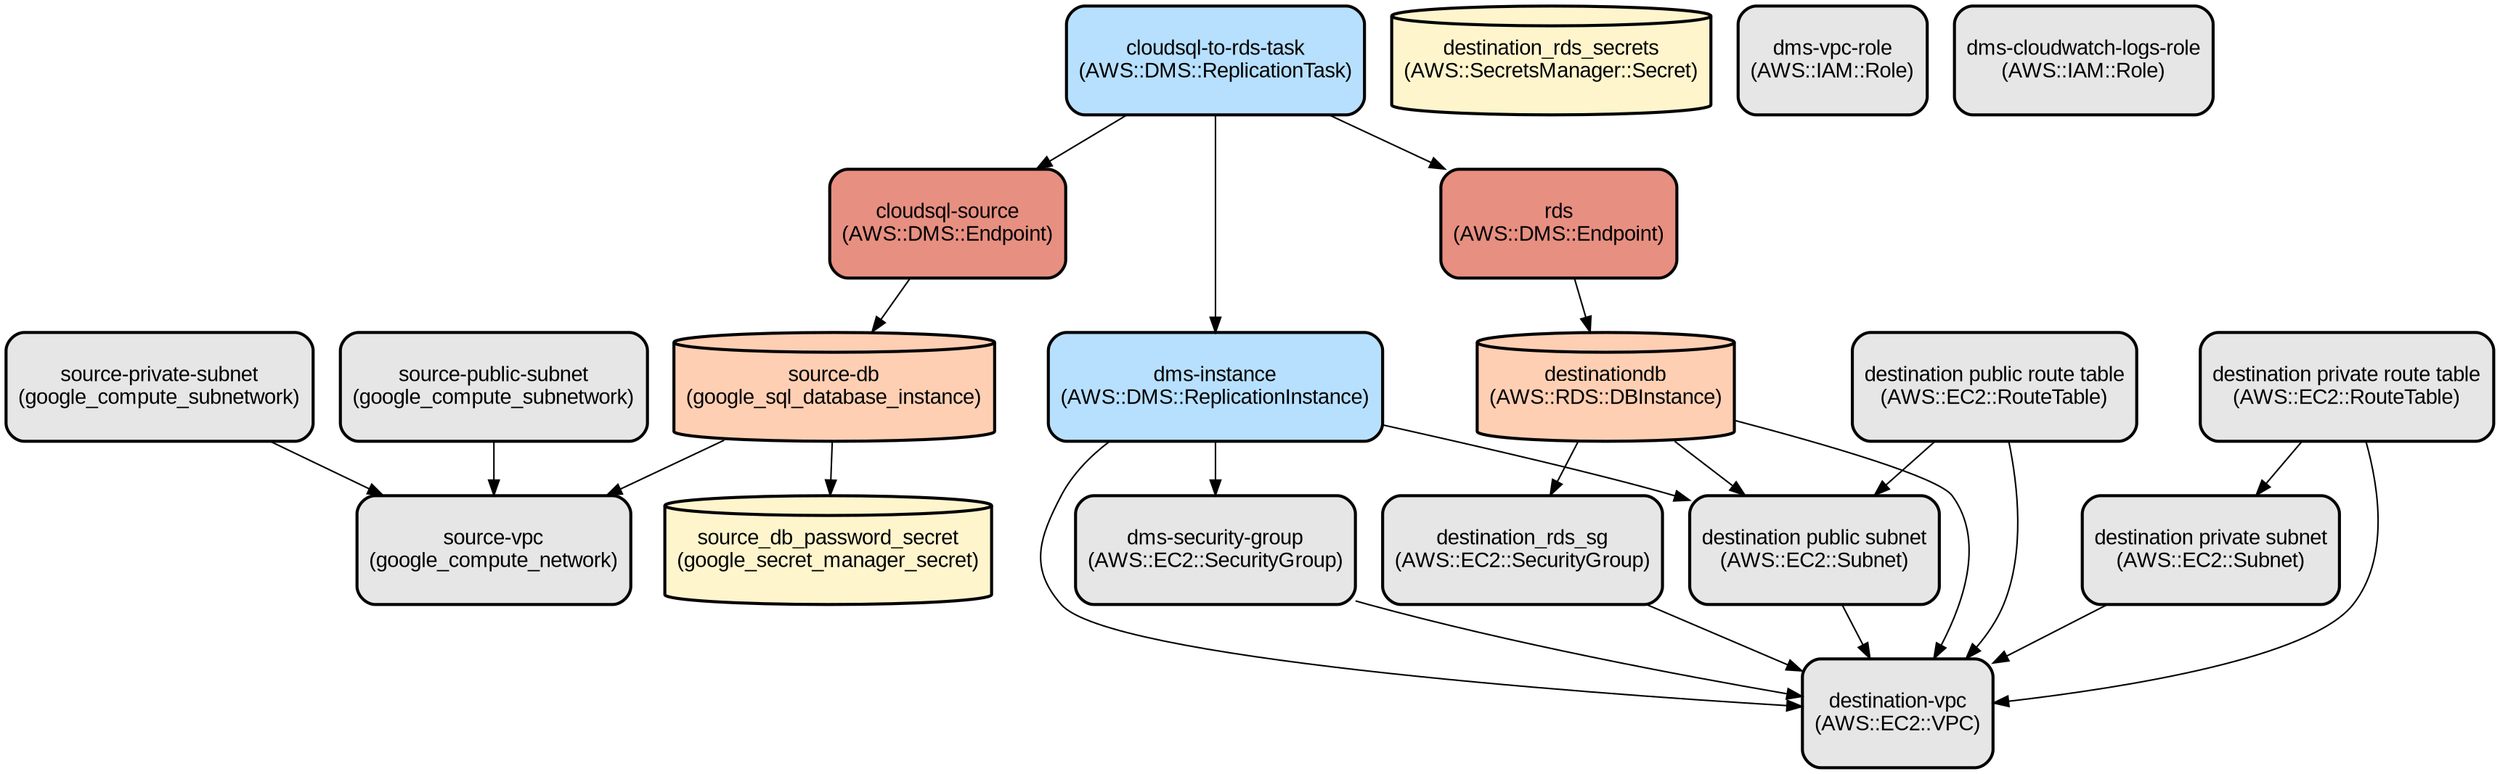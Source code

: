 digraph INFRA {
  node [ color = "black", fillcolor = "#E6E6E6", height =1, style = "filled,bold,rounded", fontname = "Arial" ];
  "source-vpc" [ label = "source-vpc
(google_compute_network)", shape =rectangle ];
  "source-public-subnet" [ label = "source-public-subnet
(google_compute_subnetwork)", shape =rectangle ];
  "source-private-subnet" [ label = "source-private-subnet
(google_compute_subnetwork)", shape =rectangle ];
  "source_db_password_secret" [ label = "source_db_password_secret
(google_secret_manager_secret)", shape =cylinder, fillcolor = "#FFF5CD" ];
  "source-db" [ label = "source-db
(google_sql_database_instance)", shape =cylinder, fillcolor = "#FFCFB3" ];
  "destination-vpc" [ label = "destination-vpc
(AWS::EC2::VPC)", shape =rectangle ];
  "destination_rds_sg" [ label = "destination_rds_sg
(AWS::EC2::SecurityGroup)", shape =rectangle ];
  "destination public subnet" [ label = "destination public subnet
(AWS::EC2::Subnet)", shape =rectangle ];
  "destination private subnet" [ label = "destination private subnet
(AWS::EC2::Subnet)", shape =rectangle ];
  "destination public route table" [ label = "destination public route table
(AWS::EC2::RouteTable)", shape =rectangle ];
  "destination private route table" [ label = "destination private route table
(AWS::EC2::RouteTable)", shape =rectangle ];
  "destination_rds_secrets" [ label = "destination_rds_secrets
(AWS::SecretsManager::Secret)", shape =cylinder, fillcolor = "#FFF5CD" ];
  "destinationdb" [ label = "destinationdb
(AWS::RDS::DBInstance)", shape =cylinder, fillcolor = "#FFCFB3" ];
  "dms-vpc-role" [ label = "dms-vpc-role
(AWS::IAM::Role)", shape =rectangle ];
  "dms-cloudwatch-logs-role" [ label = "dms-cloudwatch-logs-role
(AWS::IAM::Role)", shape =rectangle ];
  "dms-security-group" [ label = "dms-security-group
(AWS::EC2::SecurityGroup)", shape =rectangle ];
  "dms-instance" [ label = "dms-instance
(AWS::DMS::ReplicationInstance)", shape =rectangle, fillcolor = "#B7E0FF" ];
  "cloudsql-source" [ label = "cloudsql-source
(AWS::DMS::Endpoint)", shape =rectangle, fillcolor = "#E78F81" ];
  "rds" [ label = "rds
(AWS::DMS::Endpoint)", shape =rectangle, fillcolor = "#E78F81" ];
  "cloudsql-to-rds-task" [ label = "cloudsql-to-rds-task
(AWS::DMS::ReplicationTask)", shape =rectangle, fillcolor = "#B7E0FF" ];
  "source-public-subnet" -> "source-vpc";
  "source-private-subnet" -> "source-vpc";
  "source-db" -> "source-vpc";
  "source-db" -> "source_db_password_secret";
  "destination_rds_sg" -> "destination-vpc";
  "destination public subnet" -> "destination-vpc";
  "destination private subnet" -> "destination-vpc";
  "destination public route table" -> "destination-vpc";
  "destination public route table" -> "destination public subnet";
  "destination private route table" -> "destination-vpc";
  "destination private route table" -> "destination private subnet";
  "destinationdb" -> "destination-vpc";
  "destinationdb" -> "destination_rds_sg";
  "destinationdb" -> "destination public subnet";
  "dms-security-group" -> "destination-vpc";
  "dms-instance" -> "destination-vpc";
  "dms-instance" -> "dms-security-group";
  "dms-instance" -> "destination public subnet";
  "cloudsql-source" -> "source-db";
  "rds" -> "destinationdb";
  "cloudsql-to-rds-task" -> "dms-instance";
  "cloudsql-to-rds-task" -> "cloudsql-source";
  "cloudsql-to-rds-task" -> "rds";
}
